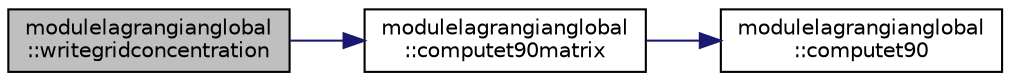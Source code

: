 digraph "modulelagrangianglobal::writegridconcentration"
{
 // LATEX_PDF_SIZE
  edge [fontname="Helvetica",fontsize="10",labelfontname="Helvetica",labelfontsize="10"];
  node [fontname="Helvetica",fontsize="10",shape=record];
  rankdir="LR";
  Node1 [label="modulelagrangianglobal\l::writegridconcentration",height=0.2,width=0.4,color="black", fillcolor="grey75", style="filled", fontcolor="black",tooltip=" "];
  Node1 -> Node2 [color="midnightblue",fontsize="10",style="solid",fontname="Helvetica"];
  Node2 [label="modulelagrangianglobal\l::computet90matrix",height=0.2,width=0.4,color="black", fillcolor="white", style="filled",URL="$namespacemodulelagrangianglobal.html#aa1fa562342fd711319936084593cafbf",tooltip=" "];
  Node2 -> Node3 [color="midnightblue",fontsize="10",style="solid",fontname="Helvetica"];
  Node3 [label="modulelagrangianglobal\l::computet90",height=0.2,width=0.4,color="black", fillcolor="white", style="filled",URL="$namespacemodulelagrangianglobal.html#a963d16d76b64077295c077df5dcf9e8d",tooltip=" "];
}
